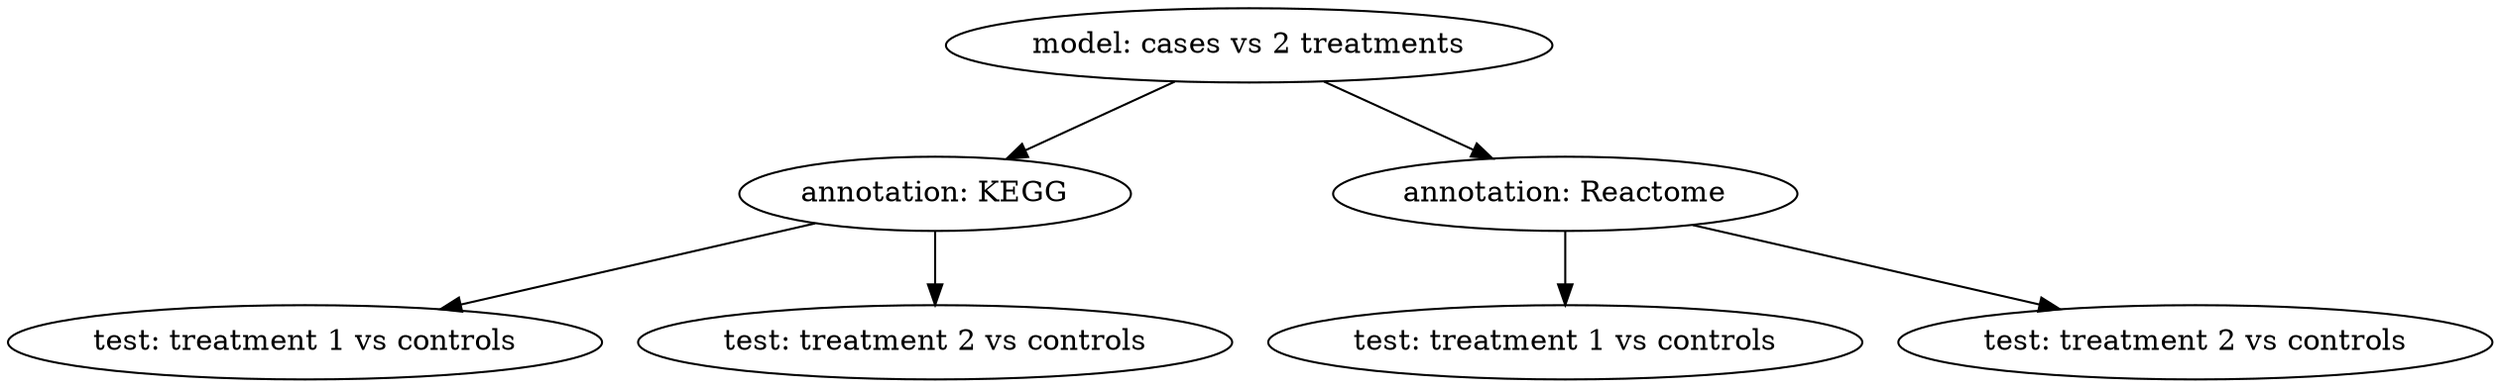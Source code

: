 digraph G {
  testNode11 [label = "test: treatment 1 vs controls"];
  testNode12 [label = "test: treatment 2 vs controls"];
  testNode21 [label = "test: treatment 1 vs controls"];
  testNode22 [label = "test: treatment 2 vs controls"];
  "model: cases vs 2 treatments" -> "annotation: KEGG";
  "model: cases vs 2 treatments" -> "annotation: Reactome";
  "annotation: KEGG" -> testNode11;
  "annotation: KEGG" -> testNode12;
  "annotation: Reactome" -> testNode21;
  "annotation: Reactome" -> testNode22;
}
